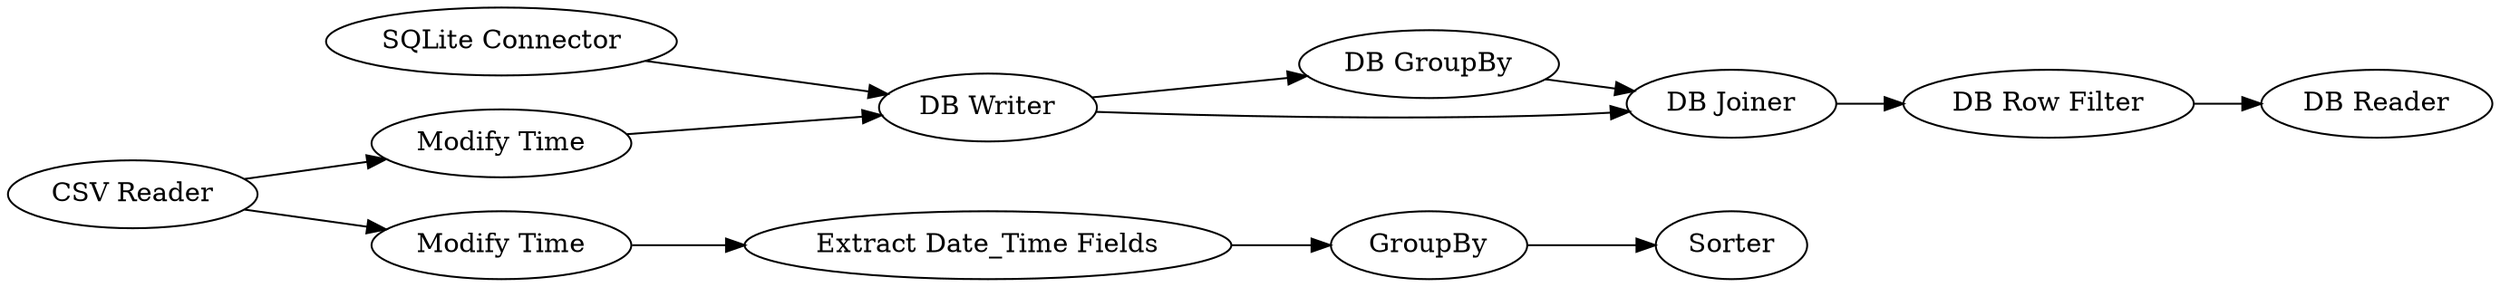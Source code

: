 digraph {
	48 -> 49
	38 -> 39
	49 -> 51
	36 -> 42
	48 -> 51
	42 -> 38
	51 -> 44
	47 -> 48
	43 -> 50
	44 -> 45
	50 -> 48
	43 -> 36
	48 [label="DB Writer"]
	43 [label="CSV Reader"]
	50 [label="Modify Time"]
	44 [label="DB Row Filter"]
	42 [label="Extract Date_Time Fields"]
	49 [label="DB GroupBy"]
	36 [label="Modify Time"]
	51 [label="DB Joiner"]
	47 [label="SQLite Connector"]
	39 [label=Sorter]
	38 [label=GroupBy]
	45 [label="DB Reader"]
	rankdir=LR
}
